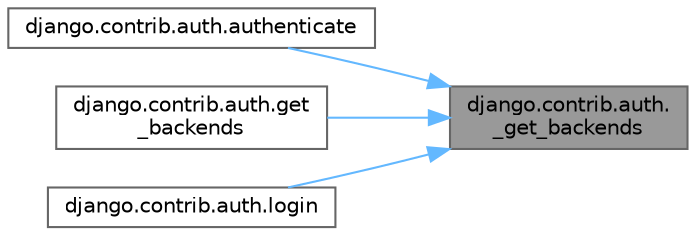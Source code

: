 digraph "django.contrib.auth._get_backends"
{
 // LATEX_PDF_SIZE
  bgcolor="transparent";
  edge [fontname=Helvetica,fontsize=10,labelfontname=Helvetica,labelfontsize=10];
  node [fontname=Helvetica,fontsize=10,shape=box,height=0.2,width=0.4];
  rankdir="RL";
  Node1 [id="Node000001",label="django.contrib.auth.\l_get_backends",height=0.2,width=0.4,color="gray40", fillcolor="grey60", style="filled", fontcolor="black",tooltip=" "];
  Node1 -> Node2 [id="edge1_Node000001_Node000002",dir="back",color="steelblue1",style="solid",tooltip=" "];
  Node2 [id="Node000002",label="django.contrib.auth.authenticate",height=0.2,width=0.4,color="grey40", fillcolor="white", style="filled",URL="$namespacedjango_1_1contrib_1_1auth.html#aa93b9260a3a3205c27699901d519a2e9",tooltip=" "];
  Node1 -> Node3 [id="edge2_Node000001_Node000003",dir="back",color="steelblue1",style="solid",tooltip=" "];
  Node3 [id="Node000003",label="django.contrib.auth.get\l_backends",height=0.2,width=0.4,color="grey40", fillcolor="white", style="filled",URL="$namespacedjango_1_1contrib_1_1auth.html#a4f05348341004f5712f455a5304f4de3",tooltip=" "];
  Node1 -> Node4 [id="edge3_Node000001_Node000004",dir="back",color="steelblue1",style="solid",tooltip=" "];
  Node4 [id="Node000004",label="django.contrib.auth.login",height=0.2,width=0.4,color="grey40", fillcolor="white", style="filled",URL="$namespacedjango_1_1contrib_1_1auth.html#a3e00471599bb352be7dae79add3b8dab",tooltip=" "];
}

